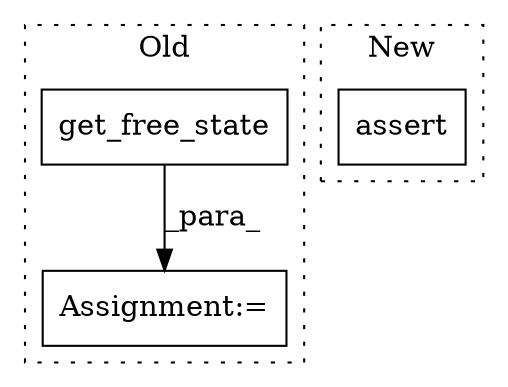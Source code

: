 digraph G {
subgraph cluster0 {
1 [label="get_free_state" a="32" s="2295" l="16" shape="box"];
3 [label="Assignment:=" a="7" s="2253" l="1" shape="box"];
label = "Old";
style="dotted";
}
subgraph cluster1 {
2 [label="assert" a="32" s="3281,3312" l="16,1" shape="box"];
label = "New";
style="dotted";
}
1 -> 3 [label="_para_"];
}